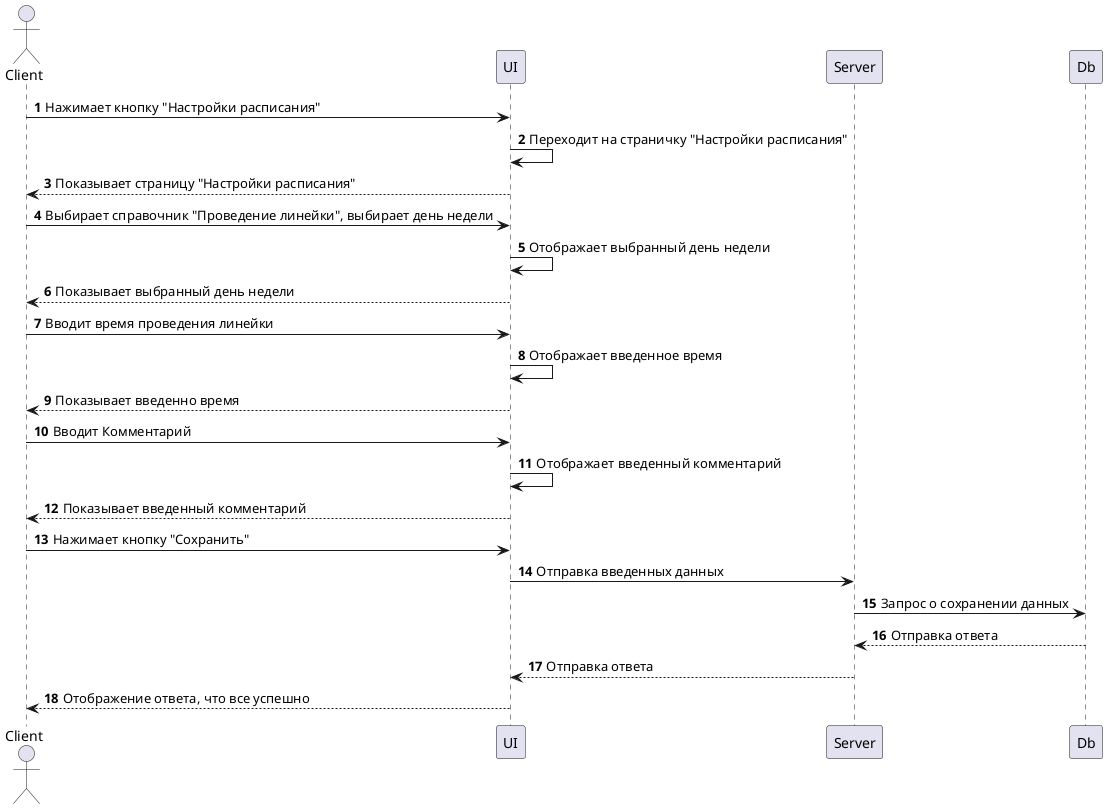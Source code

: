 @startuml Сохранение времени проведения линейки   
    autonumber

    actor Client
    
    participant UI
    participant Server
    participant Db

    Client -> UI: Нажимает кнопку "Настройки расписания"
    UI -> UI: Переходит на страничку "Настройки расписания"
    Client <-- UI: Показывает страницу "Настройки расписания"

    Client -> UI: Выбирает справочник "Проведение линейки", выбирает день недели
    UI -> UI: Отображает выбранный день недели
    Client <-- UI: Показывает выбранный день недели
    Client -> UI: Вводит время проведения линейки
    UI -> UI: Отображает введенное время
    Client <-- UI: Показывает введенно время
    Client -> UI: Вводит Комментарий
    UI -> UI: Отображает введенный комментарий
    Client <-- UI: Показывает введенный комментарий

    Client -> UI: Нажимает кнопку "Сохранить"
    UI -> Server: Отправка введенных данных
    Server -> Db: Запрос о сохранении данных
    Server <-- Db: Отправка ответа
    UI <-- Server: Отправка ответа
    Client <-- UI: Отображение ответа, что все успешно

@enduml
